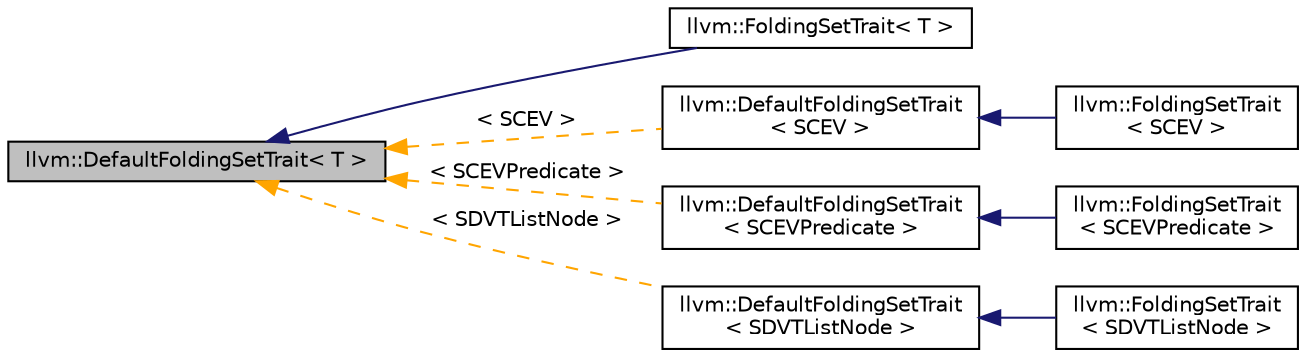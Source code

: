 digraph "llvm::DefaultFoldingSetTrait&lt; T &gt;"
{
 // LATEX_PDF_SIZE
  bgcolor="transparent";
  edge [fontname="Helvetica",fontsize="10",labelfontname="Helvetica",labelfontsize="10"];
  node [fontname="Helvetica",fontsize="10",shape="box"];
  rankdir="LR";
  Node1 [label="llvm::DefaultFoldingSetTrait\< T \>",height=0.2,width=0.4,color="black", fillcolor="grey75", style="filled", fontcolor="black",tooltip="DefaultFoldingSetTrait - This class provides default implementations for FoldingSetTrait implementati..."];
  Node1 -> Node2 [dir="back",color="midnightblue",fontsize="10",style="solid",fontname="Helvetica"];
  Node2 [label="llvm::FoldingSetTrait\< T \>",height=0.2,width=0.4,color="black",URL="$structllvm_1_1FoldingSetTrait.html",tooltip="FoldingSetTrait - This trait class is used to define behavior of how to \"profile\" (in the FoldingSet ..."];
  Node1 -> Node3 [dir="back",color="orange",fontsize="10",style="dashed",label=" \< SCEV \>" ,fontname="Helvetica"];
  Node3 [label="llvm::DefaultFoldingSetTrait\l\< SCEV \>",height=0.2,width=0.4,color="black",URL="$structllvm_1_1DefaultFoldingSetTrait.html",tooltip=" "];
  Node3 -> Node4 [dir="back",color="midnightblue",fontsize="10",style="solid",fontname="Helvetica"];
  Node4 [label="llvm::FoldingSetTrait\l\< SCEV \>",height=0.2,width=0.4,color="black",URL="$structllvm_1_1FoldingSetTrait_3_01SCEV_01_4.html",tooltip=" "];
  Node1 -> Node5 [dir="back",color="orange",fontsize="10",style="dashed",label=" \< SCEVPredicate \>" ,fontname="Helvetica"];
  Node5 [label="llvm::DefaultFoldingSetTrait\l\< SCEVPredicate \>",height=0.2,width=0.4,color="black",URL="$structllvm_1_1DefaultFoldingSetTrait.html",tooltip=" "];
  Node5 -> Node6 [dir="back",color="midnightblue",fontsize="10",style="solid",fontname="Helvetica"];
  Node6 [label="llvm::FoldingSetTrait\l\< SCEVPredicate \>",height=0.2,width=0.4,color="black",URL="$structllvm_1_1FoldingSetTrait_3_01SCEVPredicate_01_4.html",tooltip=" "];
  Node1 -> Node7 [dir="back",color="orange",fontsize="10",style="dashed",label=" \< SDVTListNode \>" ,fontname="Helvetica"];
  Node7 [label="llvm::DefaultFoldingSetTrait\l\< SDVTListNode \>",height=0.2,width=0.4,color="black",URL="$structllvm_1_1DefaultFoldingSetTrait.html",tooltip=" "];
  Node7 -> Node8 [dir="back",color="midnightblue",fontsize="10",style="solid",fontname="Helvetica"];
  Node8 [label="llvm::FoldingSetTrait\l\< SDVTListNode \>",height=0.2,width=0.4,color="black",URL="$structllvm_1_1FoldingSetTrait_3_01SDVTListNode_01_4.html",tooltip="Specialize FoldingSetTrait for SDVTListNode to avoid computing temp FoldingSetNodeID and hash value."];
}
